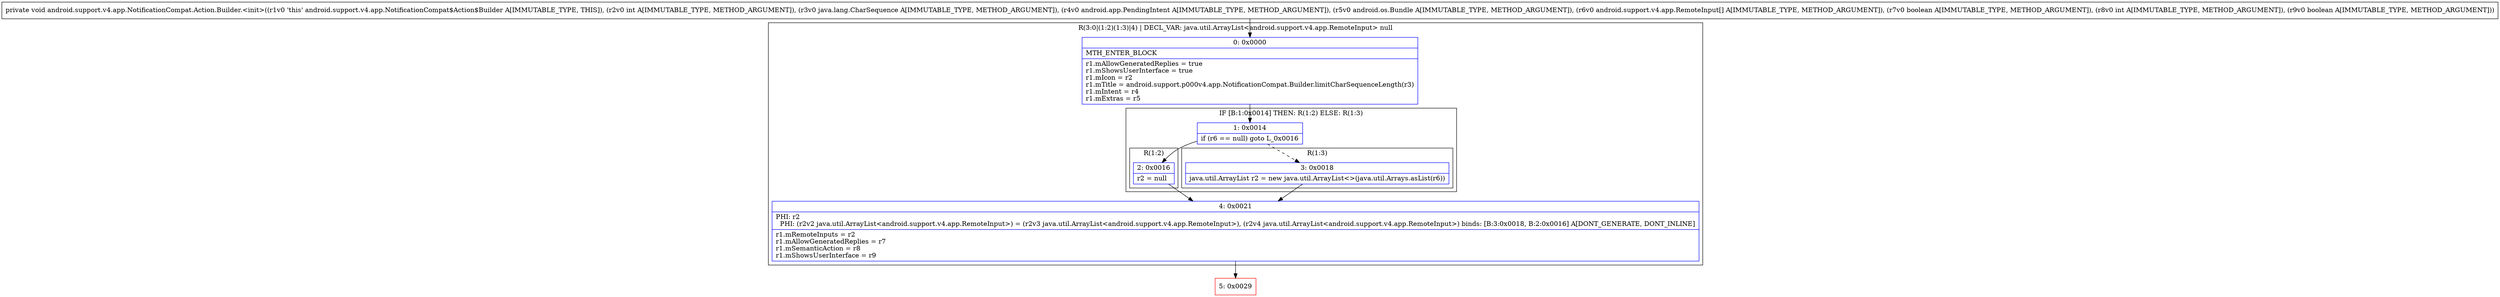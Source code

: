digraph "CFG forandroid.support.v4.app.NotificationCompat.Action.Builder.\<init\>(ILjava\/lang\/CharSequence;Landroid\/app\/PendingIntent;Landroid\/os\/Bundle;[Landroid\/support\/v4\/app\/RemoteInput;ZIZ)V" {
subgraph cluster_Region_75593590 {
label = "R(3:0|(1:2)(1:3)|4) | DECL_VAR: java.util.ArrayList\<android.support.v4.app.RemoteInput\> null\l";
node [shape=record,color=blue];
Node_0 [shape=record,label="{0\:\ 0x0000|MTH_ENTER_BLOCK\l|r1.mAllowGeneratedReplies = true\lr1.mShowsUserInterface = true\lr1.mIcon = r2\lr1.mTitle = android.support.p000v4.app.NotificationCompat.Builder.limitCharSequenceLength(r3)\lr1.mIntent = r4\lr1.mExtras = r5\l}"];
subgraph cluster_IfRegion_2079811478 {
label = "IF [B:1:0x0014] THEN: R(1:2) ELSE: R(1:3)";
node [shape=record,color=blue];
Node_1 [shape=record,label="{1\:\ 0x0014|if (r6 == null) goto L_0x0016\l}"];
subgraph cluster_Region_2010629049 {
label = "R(1:2)";
node [shape=record,color=blue];
Node_2 [shape=record,label="{2\:\ 0x0016|r2 = null\l}"];
}
subgraph cluster_Region_1895869314 {
label = "R(1:3)";
node [shape=record,color=blue];
Node_3 [shape=record,label="{3\:\ 0x0018|java.util.ArrayList r2 = new java.util.ArrayList\<\>(java.util.Arrays.asList(r6))\l}"];
}
}
Node_4 [shape=record,label="{4\:\ 0x0021|PHI: r2 \l  PHI: (r2v2 java.util.ArrayList\<android.support.v4.app.RemoteInput\>) = (r2v3 java.util.ArrayList\<android.support.v4.app.RemoteInput\>), (r2v4 java.util.ArrayList\<android.support.v4.app.RemoteInput\>) binds: [B:3:0x0018, B:2:0x0016] A[DONT_GENERATE, DONT_INLINE]\l|r1.mRemoteInputs = r2\lr1.mAllowGeneratedReplies = r7\lr1.mSemanticAction = r8\lr1.mShowsUserInterface = r9\l}"];
}
Node_5 [shape=record,color=red,label="{5\:\ 0x0029}"];
MethodNode[shape=record,label="{private void android.support.v4.app.NotificationCompat.Action.Builder.\<init\>((r1v0 'this' android.support.v4.app.NotificationCompat$Action$Builder A[IMMUTABLE_TYPE, THIS]), (r2v0 int A[IMMUTABLE_TYPE, METHOD_ARGUMENT]), (r3v0 java.lang.CharSequence A[IMMUTABLE_TYPE, METHOD_ARGUMENT]), (r4v0 android.app.PendingIntent A[IMMUTABLE_TYPE, METHOD_ARGUMENT]), (r5v0 android.os.Bundle A[IMMUTABLE_TYPE, METHOD_ARGUMENT]), (r6v0 android.support.v4.app.RemoteInput[] A[IMMUTABLE_TYPE, METHOD_ARGUMENT]), (r7v0 boolean A[IMMUTABLE_TYPE, METHOD_ARGUMENT]), (r8v0 int A[IMMUTABLE_TYPE, METHOD_ARGUMENT]), (r9v0 boolean A[IMMUTABLE_TYPE, METHOD_ARGUMENT])) }"];
MethodNode -> Node_0;
Node_0 -> Node_1;
Node_1 -> Node_2;
Node_1 -> Node_3[style=dashed];
Node_2 -> Node_4;
Node_3 -> Node_4;
Node_4 -> Node_5;
}

